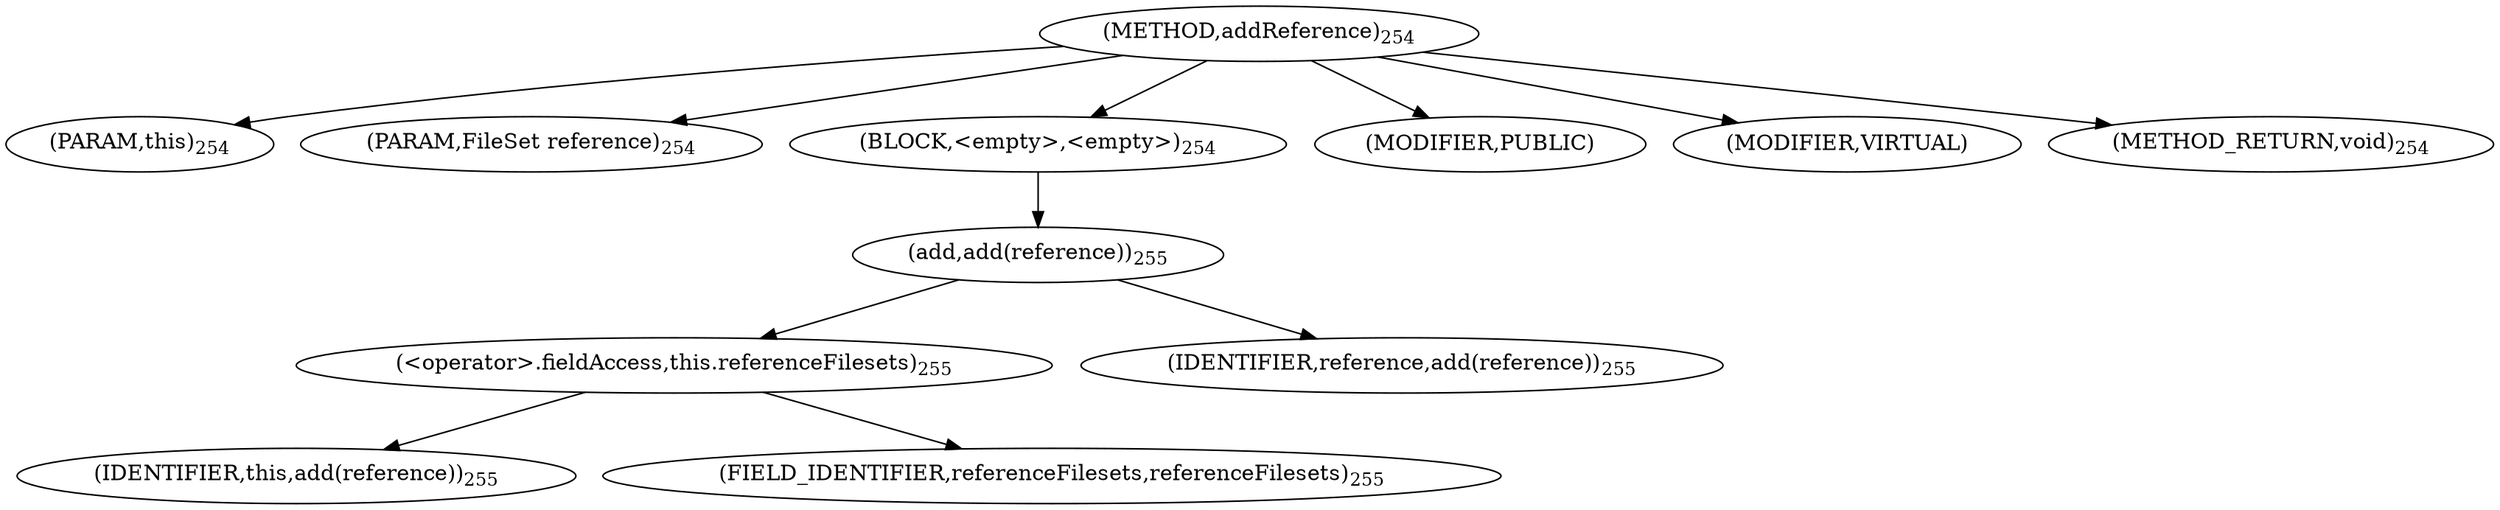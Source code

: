 digraph "addReference" {  
"391" [label = <(METHOD,addReference)<SUB>254</SUB>> ]
"392" [label = <(PARAM,this)<SUB>254</SUB>> ]
"393" [label = <(PARAM,FileSet reference)<SUB>254</SUB>> ]
"394" [label = <(BLOCK,&lt;empty&gt;,&lt;empty&gt;)<SUB>254</SUB>> ]
"395" [label = <(add,add(reference))<SUB>255</SUB>> ]
"396" [label = <(&lt;operator&gt;.fieldAccess,this.referenceFilesets)<SUB>255</SUB>> ]
"397" [label = <(IDENTIFIER,this,add(reference))<SUB>255</SUB>> ]
"398" [label = <(FIELD_IDENTIFIER,referenceFilesets,referenceFilesets)<SUB>255</SUB>> ]
"399" [label = <(IDENTIFIER,reference,add(reference))<SUB>255</SUB>> ]
"400" [label = <(MODIFIER,PUBLIC)> ]
"401" [label = <(MODIFIER,VIRTUAL)> ]
"402" [label = <(METHOD_RETURN,void)<SUB>254</SUB>> ]
  "391" -> "392" 
  "391" -> "393" 
  "391" -> "394" 
  "391" -> "400" 
  "391" -> "401" 
  "391" -> "402" 
  "394" -> "395" 
  "395" -> "396" 
  "395" -> "399" 
  "396" -> "397" 
  "396" -> "398" 
}
